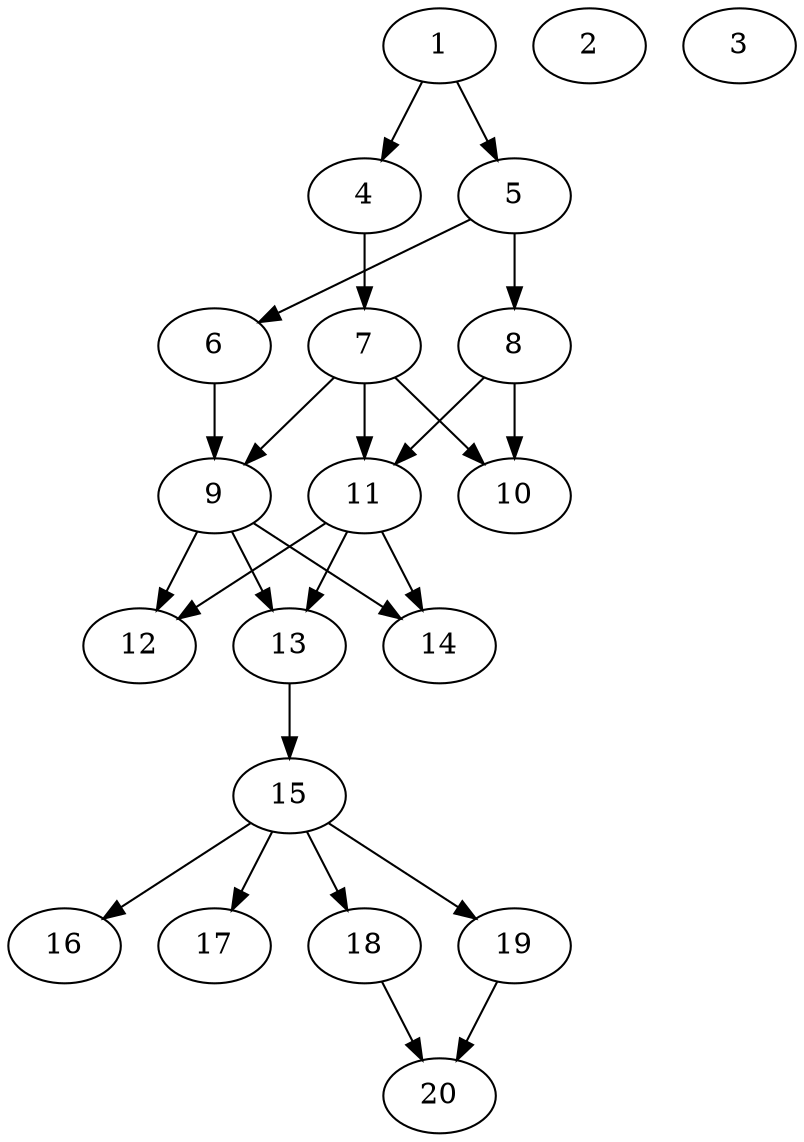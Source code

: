 // DAG automatically generated by daggen at Sat Jul 27 15:35:52 2019
// ./daggen --dot -n 20 --ccr 0.4 --fat 0.4 --regular 0.5 --density 0.6 --mindata 5242880 --maxdata 52428800 
digraph G {
  1 [size="30986240", alpha="0.17", expect_size="12394496"] 
  1 -> 4 [size ="12394496"]
  1 -> 5 [size ="12394496"]
  2 [size="100421120", alpha="0.16", expect_size="40168448"] 
  3 [size="65111040", alpha="0.05", expect_size="26044416"] 
  4 [size="91776000", alpha="0.13", expect_size="36710400"] 
  4 -> 7 [size ="36710400"]
  5 [size="122024960", alpha="0.12", expect_size="48809984"] 
  5 -> 6 [size ="48809984"]
  5 -> 8 [size ="48809984"]
  6 [size="26403840", alpha="0.14", expect_size="10561536"] 
  6 -> 9 [size ="10561536"]
  7 [size="22272000", alpha="0.02", expect_size="8908800"] 
  7 -> 9 [size ="8908800"]
  7 -> 10 [size ="8908800"]
  7 -> 11 [size ="8908800"]
  8 [size="78174720", alpha="0.16", expect_size="31269888"] 
  8 -> 10 [size ="31269888"]
  8 -> 11 [size ="31269888"]
  9 [size="120394240", alpha="0.07", expect_size="48157696"] 
  9 -> 12 [size ="48157696"]
  9 -> 13 [size ="48157696"]
  9 -> 14 [size ="48157696"]
  10 [size="61424640", alpha="0.03", expect_size="24569856"] 
  11 [size="78074880", alpha="0.08", expect_size="31229952"] 
  11 -> 12 [size ="31229952"]
  11 -> 13 [size ="31229952"]
  11 -> 14 [size ="31229952"]
  12 [size="58624000", alpha="0.08", expect_size="23449600"] 
  13 [size="35171840", alpha="0.01", expect_size="14068736"] 
  13 -> 15 [size ="14068736"]
  14 [size="65354240", alpha="0.15", expect_size="26141696"] 
  15 [size="26885120", alpha="0.16", expect_size="10754048"] 
  15 -> 16 [size ="10754048"]
  15 -> 17 [size ="10754048"]
  15 -> 18 [size ="10754048"]
  15 -> 19 [size ="10754048"]
  16 [size="96542720", alpha="0.17", expect_size="38617088"] 
  17 [size="60039680", alpha="0.12", expect_size="24015872"] 
  18 [size="69854720", alpha="0.13", expect_size="27941888"] 
  18 -> 20 [size ="27941888"]
  19 [size="45918720", alpha="0.11", expect_size="18367488"] 
  19 -> 20 [size ="18367488"]
  20 [size="85260800", alpha="0.10", expect_size="34104320"] 
}
